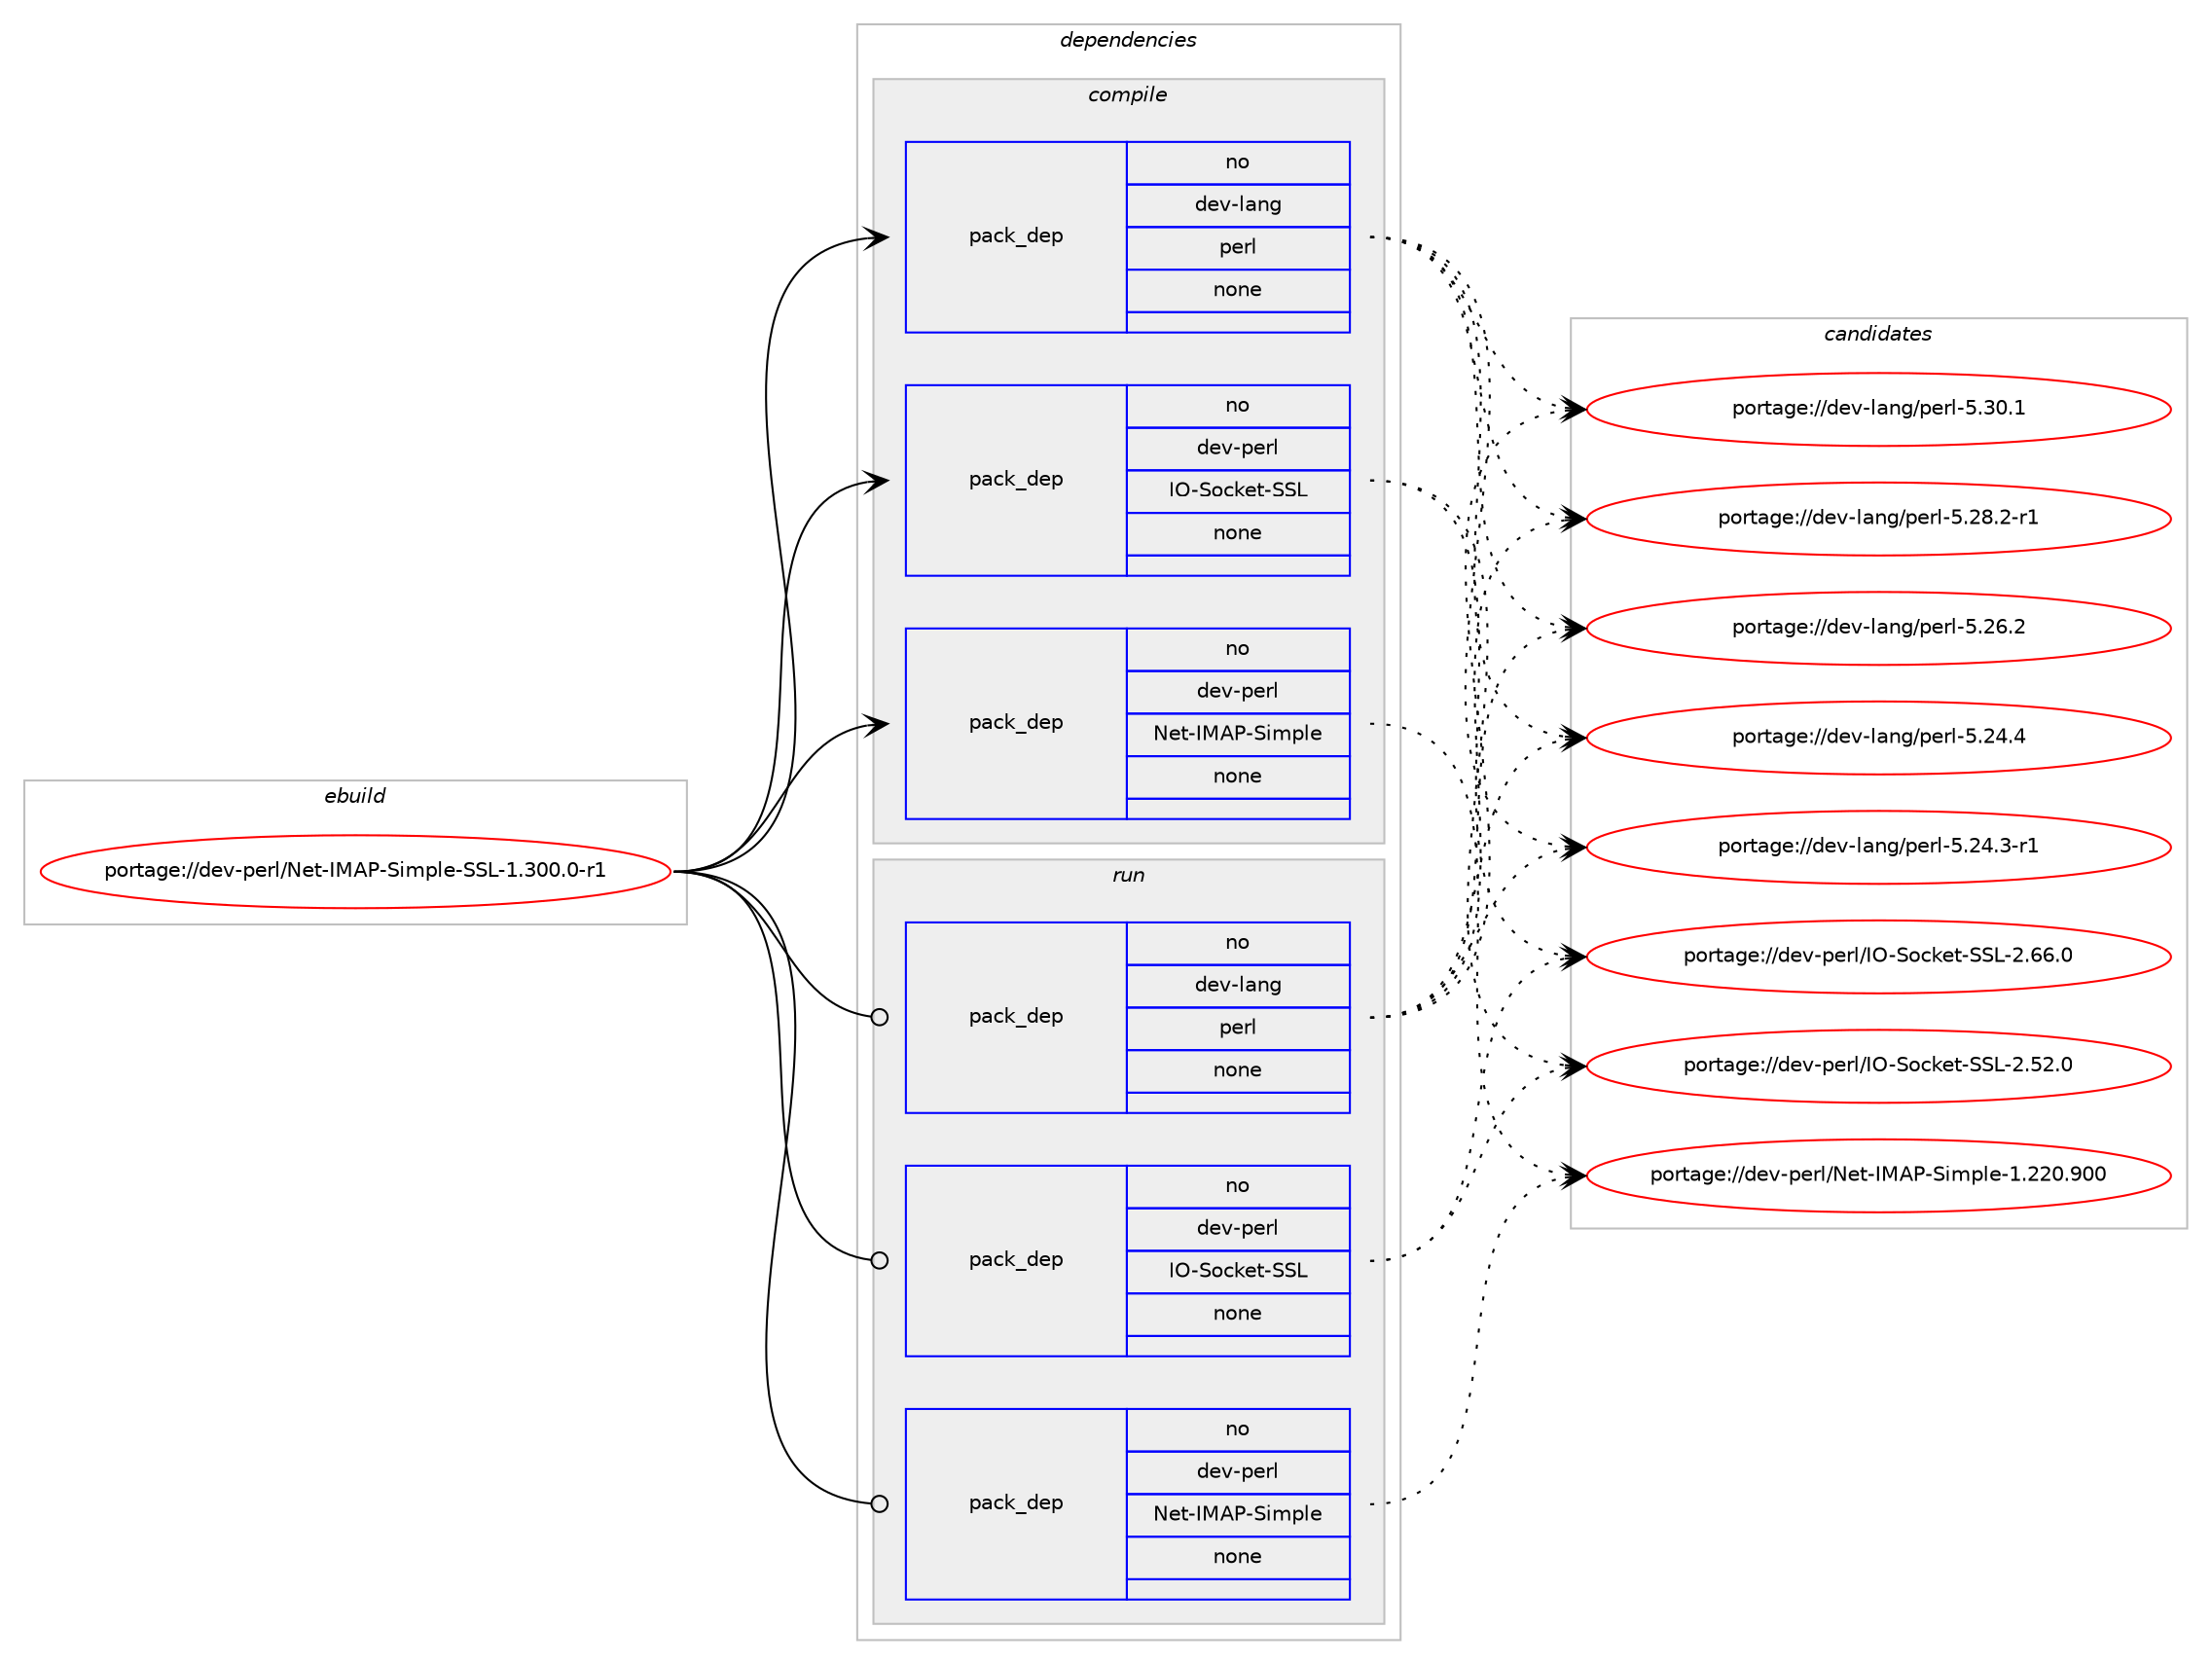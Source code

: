 digraph prolog {

# *************
# Graph options
# *************

newrank=true;
concentrate=true;
compound=true;
graph [rankdir=LR,fontname=Helvetica,fontsize=10,ranksep=1.5];#, ranksep=2.5, nodesep=0.2];
edge  [arrowhead=vee];
node  [fontname=Helvetica,fontsize=10];

# **********
# The ebuild
# **********

subgraph cluster_leftcol {
color=gray;
label=<<i>ebuild</i>>;
id [label="portage://dev-perl/Net-IMAP-Simple-SSL-1.300.0-r1", color=red, width=4, href="../dev-perl/Net-IMAP-Simple-SSL-1.300.0-r1.svg"];
}

# ****************
# The dependencies
# ****************

subgraph cluster_midcol {
color=gray;
label=<<i>dependencies</i>>;
subgraph cluster_compile {
fillcolor="#eeeeee";
style=filled;
label=<<i>compile</i>>;
subgraph pack359674 {
dependency486523 [label=<<TABLE BORDER="0" CELLBORDER="1" CELLSPACING="0" CELLPADDING="4" WIDTH="220"><TR><TD ROWSPAN="6" CELLPADDING="30">pack_dep</TD></TR><TR><TD WIDTH="110">no</TD></TR><TR><TD>dev-lang</TD></TR><TR><TD>perl</TD></TR><TR><TD>none</TD></TR><TR><TD></TD></TR></TABLE>>, shape=none, color=blue];
}
id:e -> dependency486523:w [weight=20,style="solid",arrowhead="vee"];
subgraph pack359675 {
dependency486524 [label=<<TABLE BORDER="0" CELLBORDER="1" CELLSPACING="0" CELLPADDING="4" WIDTH="220"><TR><TD ROWSPAN="6" CELLPADDING="30">pack_dep</TD></TR><TR><TD WIDTH="110">no</TD></TR><TR><TD>dev-perl</TD></TR><TR><TD>IO-Socket-SSL</TD></TR><TR><TD>none</TD></TR><TR><TD></TD></TR></TABLE>>, shape=none, color=blue];
}
id:e -> dependency486524:w [weight=20,style="solid",arrowhead="vee"];
subgraph pack359676 {
dependency486525 [label=<<TABLE BORDER="0" CELLBORDER="1" CELLSPACING="0" CELLPADDING="4" WIDTH="220"><TR><TD ROWSPAN="6" CELLPADDING="30">pack_dep</TD></TR><TR><TD WIDTH="110">no</TD></TR><TR><TD>dev-perl</TD></TR><TR><TD>Net-IMAP-Simple</TD></TR><TR><TD>none</TD></TR><TR><TD></TD></TR></TABLE>>, shape=none, color=blue];
}
id:e -> dependency486525:w [weight=20,style="solid",arrowhead="vee"];
}
subgraph cluster_compileandrun {
fillcolor="#eeeeee";
style=filled;
label=<<i>compile and run</i>>;
}
subgraph cluster_run {
fillcolor="#eeeeee";
style=filled;
label=<<i>run</i>>;
subgraph pack359677 {
dependency486526 [label=<<TABLE BORDER="0" CELLBORDER="1" CELLSPACING="0" CELLPADDING="4" WIDTH="220"><TR><TD ROWSPAN="6" CELLPADDING="30">pack_dep</TD></TR><TR><TD WIDTH="110">no</TD></TR><TR><TD>dev-lang</TD></TR><TR><TD>perl</TD></TR><TR><TD>none</TD></TR><TR><TD></TD></TR></TABLE>>, shape=none, color=blue];
}
id:e -> dependency486526:w [weight=20,style="solid",arrowhead="odot"];
subgraph pack359678 {
dependency486527 [label=<<TABLE BORDER="0" CELLBORDER="1" CELLSPACING="0" CELLPADDING="4" WIDTH="220"><TR><TD ROWSPAN="6" CELLPADDING="30">pack_dep</TD></TR><TR><TD WIDTH="110">no</TD></TR><TR><TD>dev-perl</TD></TR><TR><TD>IO-Socket-SSL</TD></TR><TR><TD>none</TD></TR><TR><TD></TD></TR></TABLE>>, shape=none, color=blue];
}
id:e -> dependency486527:w [weight=20,style="solid",arrowhead="odot"];
subgraph pack359679 {
dependency486528 [label=<<TABLE BORDER="0" CELLBORDER="1" CELLSPACING="0" CELLPADDING="4" WIDTH="220"><TR><TD ROWSPAN="6" CELLPADDING="30">pack_dep</TD></TR><TR><TD WIDTH="110">no</TD></TR><TR><TD>dev-perl</TD></TR><TR><TD>Net-IMAP-Simple</TD></TR><TR><TD>none</TD></TR><TR><TD></TD></TR></TABLE>>, shape=none, color=blue];
}
id:e -> dependency486528:w [weight=20,style="solid",arrowhead="odot"];
}
}

# **************
# The candidates
# **************

subgraph cluster_choices {
rank=same;
color=gray;
label=<<i>candidates</i>>;

subgraph choice359674 {
color=black;
nodesep=1;
choice10010111845108971101034711210111410845534651484649 [label="portage://dev-lang/perl-5.30.1", color=red, width=4,href="../dev-lang/perl-5.30.1.svg"];
choice100101118451089711010347112101114108455346505646504511449 [label="portage://dev-lang/perl-5.28.2-r1", color=red, width=4,href="../dev-lang/perl-5.28.2-r1.svg"];
choice10010111845108971101034711210111410845534650544650 [label="portage://dev-lang/perl-5.26.2", color=red, width=4,href="../dev-lang/perl-5.26.2.svg"];
choice10010111845108971101034711210111410845534650524652 [label="portage://dev-lang/perl-5.24.4", color=red, width=4,href="../dev-lang/perl-5.24.4.svg"];
choice100101118451089711010347112101114108455346505246514511449 [label="portage://dev-lang/perl-5.24.3-r1", color=red, width=4,href="../dev-lang/perl-5.24.3-r1.svg"];
dependency486523:e -> choice10010111845108971101034711210111410845534651484649:w [style=dotted,weight="100"];
dependency486523:e -> choice100101118451089711010347112101114108455346505646504511449:w [style=dotted,weight="100"];
dependency486523:e -> choice10010111845108971101034711210111410845534650544650:w [style=dotted,weight="100"];
dependency486523:e -> choice10010111845108971101034711210111410845534650524652:w [style=dotted,weight="100"];
dependency486523:e -> choice100101118451089711010347112101114108455346505246514511449:w [style=dotted,weight="100"];
}
subgraph choice359675 {
color=black;
nodesep=1;
choice100101118451121011141084773794583111991071011164583837645504654544648 [label="portage://dev-perl/IO-Socket-SSL-2.66.0", color=red, width=4,href="../dev-perl/IO-Socket-SSL-2.66.0.svg"];
choice100101118451121011141084773794583111991071011164583837645504653504648 [label="portage://dev-perl/IO-Socket-SSL-2.52.0", color=red, width=4,href="../dev-perl/IO-Socket-SSL-2.52.0.svg"];
dependency486524:e -> choice100101118451121011141084773794583111991071011164583837645504654544648:w [style=dotted,weight="100"];
dependency486524:e -> choice100101118451121011141084773794583111991071011164583837645504653504648:w [style=dotted,weight="100"];
}
subgraph choice359676 {
color=black;
nodesep=1;
choice1001011184511210111410847781011164573776580458310510911210810145494650504846574848 [label="portage://dev-perl/Net-IMAP-Simple-1.220.900", color=red, width=4,href="../dev-perl/Net-IMAP-Simple-1.220.900.svg"];
dependency486525:e -> choice1001011184511210111410847781011164573776580458310510911210810145494650504846574848:w [style=dotted,weight="100"];
}
subgraph choice359677 {
color=black;
nodesep=1;
choice10010111845108971101034711210111410845534651484649 [label="portage://dev-lang/perl-5.30.1", color=red, width=4,href="../dev-lang/perl-5.30.1.svg"];
choice100101118451089711010347112101114108455346505646504511449 [label="portage://dev-lang/perl-5.28.2-r1", color=red, width=4,href="../dev-lang/perl-5.28.2-r1.svg"];
choice10010111845108971101034711210111410845534650544650 [label="portage://dev-lang/perl-5.26.2", color=red, width=4,href="../dev-lang/perl-5.26.2.svg"];
choice10010111845108971101034711210111410845534650524652 [label="portage://dev-lang/perl-5.24.4", color=red, width=4,href="../dev-lang/perl-5.24.4.svg"];
choice100101118451089711010347112101114108455346505246514511449 [label="portage://dev-lang/perl-5.24.3-r1", color=red, width=4,href="../dev-lang/perl-5.24.3-r1.svg"];
dependency486526:e -> choice10010111845108971101034711210111410845534651484649:w [style=dotted,weight="100"];
dependency486526:e -> choice100101118451089711010347112101114108455346505646504511449:w [style=dotted,weight="100"];
dependency486526:e -> choice10010111845108971101034711210111410845534650544650:w [style=dotted,weight="100"];
dependency486526:e -> choice10010111845108971101034711210111410845534650524652:w [style=dotted,weight="100"];
dependency486526:e -> choice100101118451089711010347112101114108455346505246514511449:w [style=dotted,weight="100"];
}
subgraph choice359678 {
color=black;
nodesep=1;
choice100101118451121011141084773794583111991071011164583837645504654544648 [label="portage://dev-perl/IO-Socket-SSL-2.66.0", color=red, width=4,href="../dev-perl/IO-Socket-SSL-2.66.0.svg"];
choice100101118451121011141084773794583111991071011164583837645504653504648 [label="portage://dev-perl/IO-Socket-SSL-2.52.0", color=red, width=4,href="../dev-perl/IO-Socket-SSL-2.52.0.svg"];
dependency486527:e -> choice100101118451121011141084773794583111991071011164583837645504654544648:w [style=dotted,weight="100"];
dependency486527:e -> choice100101118451121011141084773794583111991071011164583837645504653504648:w [style=dotted,weight="100"];
}
subgraph choice359679 {
color=black;
nodesep=1;
choice1001011184511210111410847781011164573776580458310510911210810145494650504846574848 [label="portage://dev-perl/Net-IMAP-Simple-1.220.900", color=red, width=4,href="../dev-perl/Net-IMAP-Simple-1.220.900.svg"];
dependency486528:e -> choice1001011184511210111410847781011164573776580458310510911210810145494650504846574848:w [style=dotted,weight="100"];
}
}

}
